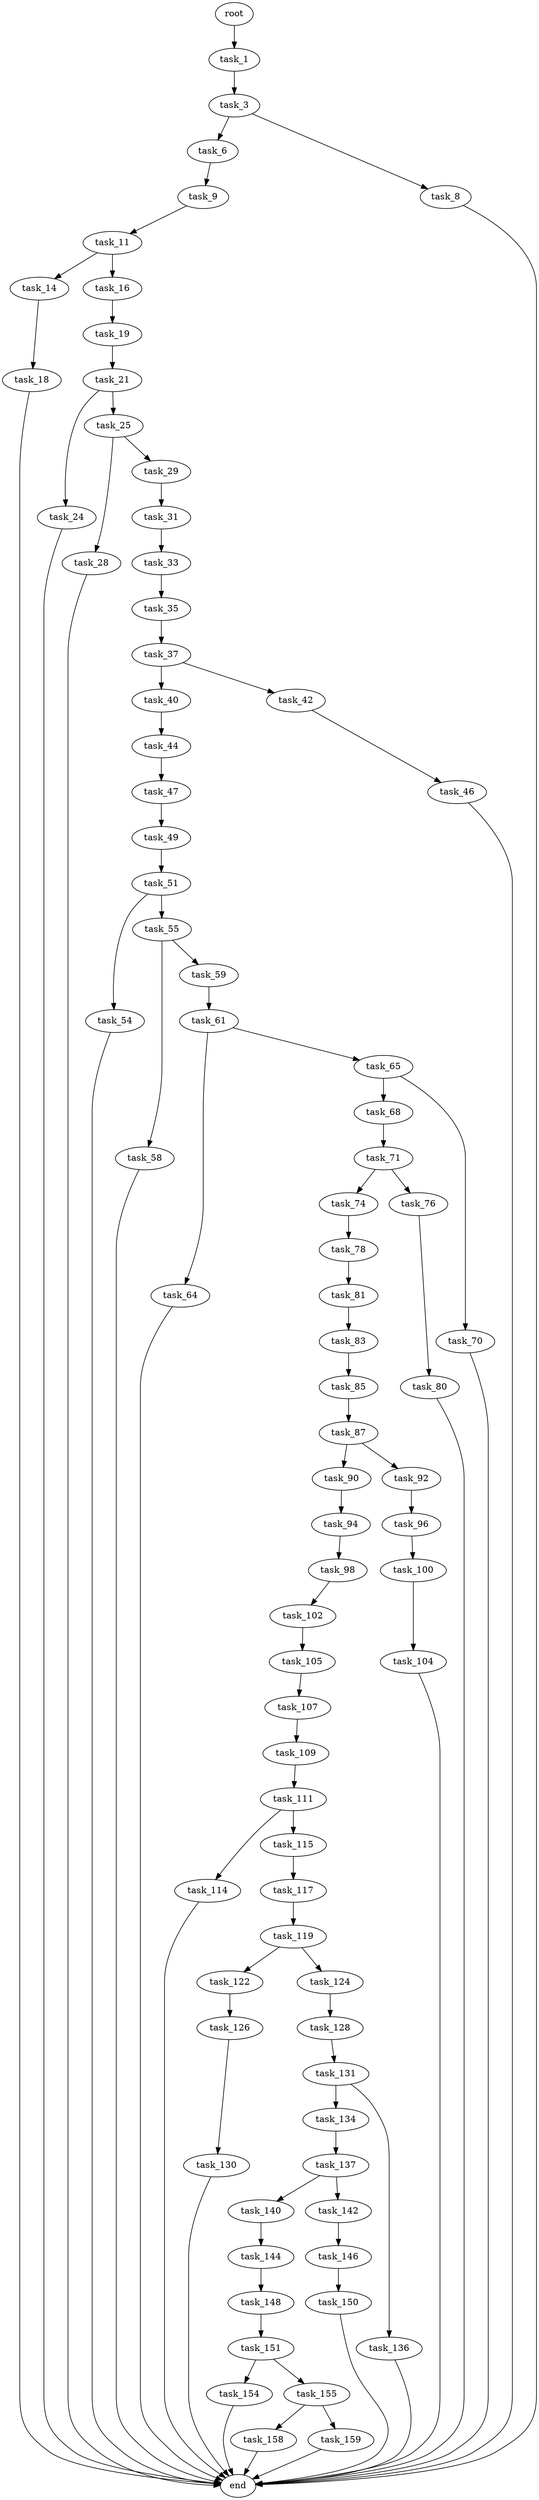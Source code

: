 digraph G {
  root [size="0.000000"];
  task_1 [size="10683489434.000000"];
  task_3 [size="782757789696.000000"];
  task_6 [size="1637650786.000000"];
  task_8 [size="326169642286.000000"];
  task_9 [size="24299615820.000000"];
  end [size="0.000000"];
  task_11 [size="12542701712.000000"];
  task_14 [size="28991029248.000000"];
  task_16 [size="381385997824.000000"];
  task_18 [size="368293445632.000000"];
  task_19 [size="181890263712.000000"];
  task_21 [size="134217728000.000000"];
  task_24 [size="28991029248.000000"];
  task_25 [size="31499464478.000000"];
  task_28 [size="50931419518.000000"];
  task_29 [size="4255496911.000000"];
  task_31 [size="10366536760.000000"];
  task_33 [size="1073741824000.000000"];
  task_35 [size="782757789696.000000"];
  task_37 [size="91150662450.000000"];
  task_40 [size="20791804002.000000"];
  task_42 [size="4040759230.000000"];
  task_44 [size="782757789696.000000"];
  task_46 [size="86959650131.000000"];
  task_47 [size="8679881859.000000"];
  task_49 [size="368293445632.000000"];
  task_51 [size="2372225856.000000"];
  task_54 [size="7516824337.000000"];
  task_55 [size="8589934592.000000"];
  task_58 [size="21166661643.000000"];
  task_59 [size="549755813888.000000"];
  task_61 [size="703572055.000000"];
  task_64 [size="231928233984.000000"];
  task_65 [size="59834806770.000000"];
  task_68 [size="4115345469.000000"];
  task_70 [size="8589934592.000000"];
  task_71 [size="28991029248.000000"];
  task_74 [size="782757789696.000000"];
  task_76 [size="231928233984.000000"];
  task_78 [size="134217728000.000000"];
  task_80 [size="8589934592.000000"];
  task_81 [size="32900940770.000000"];
  task_83 [size="1073741824000.000000"];
  task_85 [size="28112413382.000000"];
  task_87 [size="13799175314.000000"];
  task_90 [size="28991029248.000000"];
  task_92 [size="231928233984.000000"];
  task_94 [size="549755813888.000000"];
  task_96 [size="56254675116.000000"];
  task_98 [size="231928233984.000000"];
  task_100 [size="68719476736.000000"];
  task_102 [size="68719476736.000000"];
  task_104 [size="231928233984.000000"];
  task_105 [size="368293445632.000000"];
  task_107 [size="782757789696.000000"];
  task_109 [size="18778633612.000000"];
  task_111 [size="1150060538.000000"];
  task_114 [size="268364589755.000000"];
  task_115 [size="368293445632.000000"];
  task_117 [size="874993094856.000000"];
  task_119 [size="1073741824000.000000"];
  task_122 [size="43123623438.000000"];
  task_124 [size="231928233984.000000"];
  task_126 [size="314126890051.000000"];
  task_128 [size="549755813888.000000"];
  task_130 [size="549755813888.000000"];
  task_131 [size="815226415949.000000"];
  task_134 [size="19034141334.000000"];
  task_136 [size="1547009815.000000"];
  task_137 [size="896628498824.000000"];
  task_140 [size="8589934592.000000"];
  task_142 [size="830753732451.000000"];
  task_144 [size="140165678872.000000"];
  task_146 [size="4788779614.000000"];
  task_148 [size="368293445632.000000"];
  task_150 [size="549755813888.000000"];
  task_151 [size="55587061546.000000"];
  task_154 [size="993438834223.000000"];
  task_155 [size="134217728000.000000"];
  task_158 [size="16645335453.000000"];
  task_159 [size="8589934592.000000"];

  root -> task_1 [size="1.000000"];
  task_1 -> task_3 [size="679477248.000000"];
  task_3 -> task_6 [size="679477248.000000"];
  task_3 -> task_8 [size="679477248.000000"];
  task_6 -> task_9 [size="33554432.000000"];
  task_8 -> end [size="1.000000"];
  task_9 -> task_11 [size="536870912.000000"];
  task_11 -> task_14 [size="679477248.000000"];
  task_11 -> task_16 [size="679477248.000000"];
  task_14 -> task_18 [size="75497472.000000"];
  task_16 -> task_19 [size="536870912.000000"];
  task_18 -> end [size="1.000000"];
  task_19 -> task_21 [size="134217728.000000"];
  task_21 -> task_24 [size="209715200.000000"];
  task_21 -> task_25 [size="209715200.000000"];
  task_24 -> end [size="1.000000"];
  task_25 -> task_28 [size="679477248.000000"];
  task_25 -> task_29 [size="679477248.000000"];
  task_28 -> end [size="1.000000"];
  task_29 -> task_31 [size="75497472.000000"];
  task_31 -> task_33 [size="209715200.000000"];
  task_33 -> task_35 [size="838860800.000000"];
  task_35 -> task_37 [size="679477248.000000"];
  task_37 -> task_40 [size="75497472.000000"];
  task_37 -> task_42 [size="75497472.000000"];
  task_40 -> task_44 [size="536870912.000000"];
  task_42 -> task_46 [size="134217728.000000"];
  task_44 -> task_47 [size="679477248.000000"];
  task_46 -> end [size="1.000000"];
  task_47 -> task_49 [size="838860800.000000"];
  task_49 -> task_51 [size="411041792.000000"];
  task_51 -> task_54 [size="209715200.000000"];
  task_51 -> task_55 [size="209715200.000000"];
  task_54 -> end [size="1.000000"];
  task_55 -> task_58 [size="33554432.000000"];
  task_55 -> task_59 [size="33554432.000000"];
  task_58 -> end [size="1.000000"];
  task_59 -> task_61 [size="536870912.000000"];
  task_61 -> task_64 [size="33554432.000000"];
  task_61 -> task_65 [size="33554432.000000"];
  task_64 -> end [size="1.000000"];
  task_65 -> task_68 [size="75497472.000000"];
  task_65 -> task_70 [size="75497472.000000"];
  task_68 -> task_71 [size="75497472.000000"];
  task_70 -> end [size="1.000000"];
  task_71 -> task_74 [size="75497472.000000"];
  task_71 -> task_76 [size="75497472.000000"];
  task_74 -> task_78 [size="679477248.000000"];
  task_76 -> task_80 [size="301989888.000000"];
  task_78 -> task_81 [size="209715200.000000"];
  task_80 -> end [size="1.000000"];
  task_81 -> task_83 [size="33554432.000000"];
  task_83 -> task_85 [size="838860800.000000"];
  task_85 -> task_87 [size="536870912.000000"];
  task_87 -> task_90 [size="301989888.000000"];
  task_87 -> task_92 [size="301989888.000000"];
  task_90 -> task_94 [size="75497472.000000"];
  task_92 -> task_96 [size="301989888.000000"];
  task_94 -> task_98 [size="536870912.000000"];
  task_96 -> task_100 [size="134217728.000000"];
  task_98 -> task_102 [size="301989888.000000"];
  task_100 -> task_104 [size="134217728.000000"];
  task_102 -> task_105 [size="134217728.000000"];
  task_104 -> end [size="1.000000"];
  task_105 -> task_107 [size="411041792.000000"];
  task_107 -> task_109 [size="679477248.000000"];
  task_109 -> task_111 [size="536870912.000000"];
  task_111 -> task_114 [size="33554432.000000"];
  task_111 -> task_115 [size="33554432.000000"];
  task_114 -> end [size="1.000000"];
  task_115 -> task_117 [size="411041792.000000"];
  task_117 -> task_119 [size="838860800.000000"];
  task_119 -> task_122 [size="838860800.000000"];
  task_119 -> task_124 [size="838860800.000000"];
  task_122 -> task_126 [size="679477248.000000"];
  task_124 -> task_128 [size="301989888.000000"];
  task_126 -> task_130 [size="838860800.000000"];
  task_128 -> task_131 [size="536870912.000000"];
  task_130 -> end [size="1.000000"];
  task_131 -> task_134 [size="838860800.000000"];
  task_131 -> task_136 [size="838860800.000000"];
  task_134 -> task_137 [size="838860800.000000"];
  task_136 -> end [size="1.000000"];
  task_137 -> task_140 [size="838860800.000000"];
  task_137 -> task_142 [size="838860800.000000"];
  task_140 -> task_144 [size="33554432.000000"];
  task_142 -> task_146 [size="679477248.000000"];
  task_144 -> task_148 [size="411041792.000000"];
  task_146 -> task_150 [size="75497472.000000"];
  task_148 -> task_151 [size="411041792.000000"];
  task_150 -> end [size="1.000000"];
  task_151 -> task_154 [size="75497472.000000"];
  task_151 -> task_155 [size="75497472.000000"];
  task_154 -> end [size="1.000000"];
  task_155 -> task_158 [size="209715200.000000"];
  task_155 -> task_159 [size="209715200.000000"];
  task_158 -> end [size="1.000000"];
  task_159 -> end [size="1.000000"];
}
